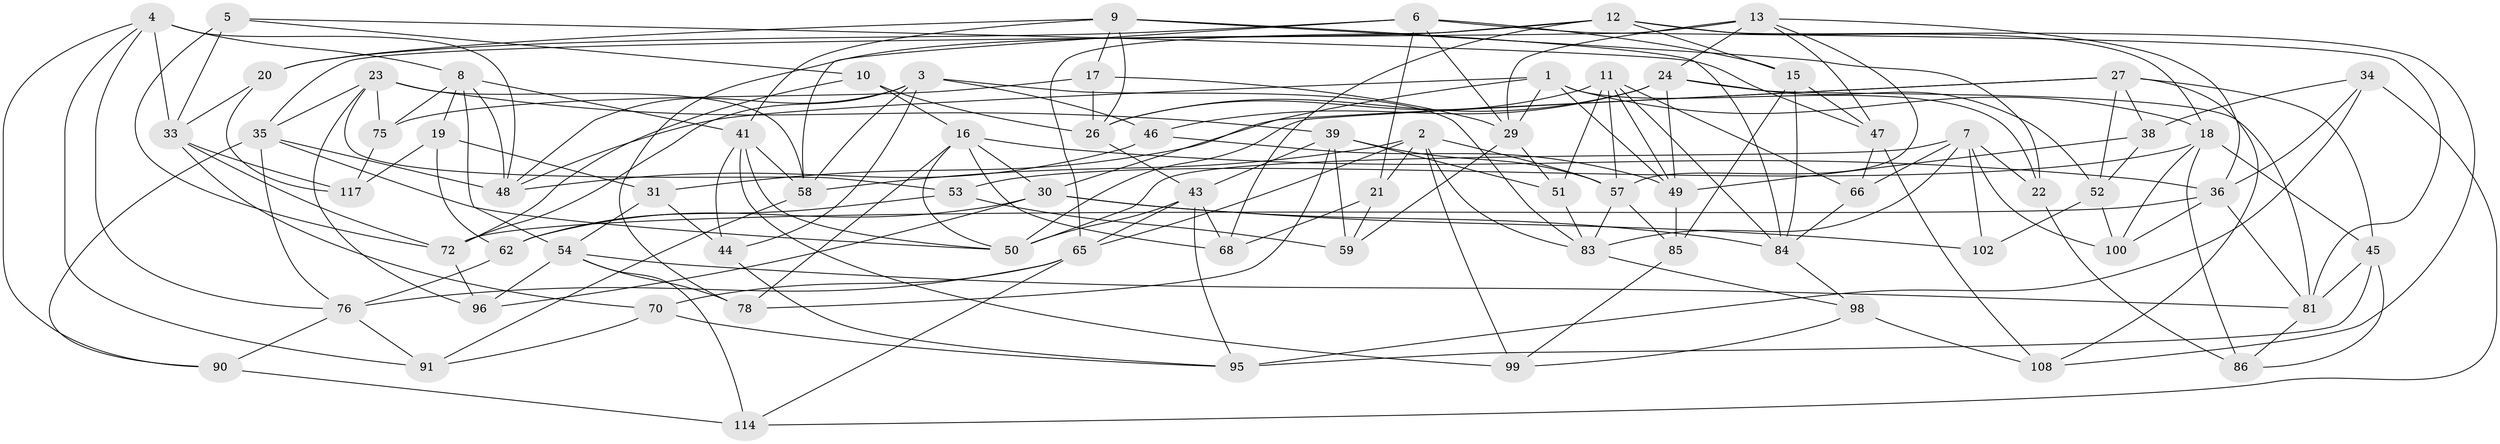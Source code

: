 // original degree distribution, {4: 1.0}
// Generated by graph-tools (version 1.1) at 2025/42/03/06/25 10:42:16]
// undirected, 75 vertices, 189 edges
graph export_dot {
graph [start="1"]
  node [color=gray90,style=filled];
  1 [super="+14"];
  2 [super="+28"];
  3 [super="+88"];
  4 [super="+113"];
  5;
  6 [super="+112"];
  7 [super="+32"];
  8 [super="+110"];
  9 [super="+80"];
  10;
  11 [super="+109"];
  12 [super="+82"];
  13 [super="+42"];
  15 [super="+37"];
  16 [super="+115"];
  17;
  18 [super="+101"];
  19;
  20;
  21;
  22;
  23 [super="+25"];
  24 [super="+64"];
  26 [super="+40"];
  27 [super="+73"];
  29 [super="+79"];
  30 [super="+67"];
  31;
  33 [super="+105"];
  34;
  35 [super="+106"];
  36 [super="+104"];
  38;
  39 [super="+92"];
  41 [super="+55"];
  43 [super="+69"];
  44;
  45 [super="+63"];
  46;
  47 [super="+56"];
  48 [super="+61"];
  49 [super="+60"];
  50 [super="+103"];
  51;
  52 [super="+71"];
  53;
  54 [super="+89"];
  57 [super="+77"];
  58 [super="+93"];
  59;
  62;
  65 [super="+87"];
  66;
  68;
  70;
  72 [super="+74"];
  75;
  76 [super="+97"];
  78;
  81 [super="+94"];
  83 [super="+111"];
  84 [super="+116"];
  85;
  86;
  90;
  91;
  95 [super="+107"];
  96;
  98;
  99;
  100;
  102;
  108;
  114;
  117;
  1 -- 22;
  1 -- 48;
  1 -- 29;
  1 -- 18;
  1 -- 30;
  1 -- 49;
  2 -- 99;
  2 -- 21;
  2 -- 65;
  2 -- 57;
  2 -- 83;
  2 -- 58;
  3 -- 48;
  3 -- 46;
  3 -- 83;
  3 -- 72;
  3 -- 58;
  3 -- 44;
  4 -- 91;
  4 -- 90;
  4 -- 76;
  4 -- 8;
  4 -- 33;
  4 -- 48;
  5 -- 47;
  5 -- 10;
  5 -- 33;
  5 -- 72;
  6 -- 21;
  6 -- 29;
  6 -- 20;
  6 -- 58;
  6 -- 81;
  6 -- 15;
  7 -- 22;
  7 -- 100;
  7 -- 83;
  7 -- 66;
  7 -- 50;
  7 -- 102;
  8 -- 19;
  8 -- 48;
  8 -- 75;
  8 -- 54;
  8 -- 41;
  9 -- 41;
  9 -- 22;
  9 -- 26;
  9 -- 20;
  9 -- 17;
  9 -- 84;
  10 -- 72;
  10 -- 16;
  10 -- 26;
  11 -- 84;
  11 -- 66;
  11 -- 57;
  11 -- 51;
  11 -- 49;
  11 -- 26;
  12 -- 68;
  12 -- 18;
  12 -- 65;
  12 -- 108;
  12 -- 78;
  12 -- 15;
  13 -- 35;
  13 -- 57;
  13 -- 47;
  13 -- 24;
  13 -- 29;
  13 -- 36;
  15 -- 47 [weight=2];
  15 -- 85;
  15 -- 84;
  16 -- 68;
  16 -- 36;
  16 -- 30;
  16 -- 50;
  16 -- 78;
  17 -- 75;
  17 -- 26;
  17 -- 29;
  18 -- 53;
  18 -- 86;
  18 -- 100;
  18 -- 45;
  19 -- 62;
  19 -- 117;
  19 -- 31;
  20 -- 117;
  20 -- 33;
  21 -- 68;
  21 -- 59;
  22 -- 86;
  23 -- 96;
  23 -- 75;
  23 -- 39;
  23 -- 53;
  23 -- 58;
  23 -- 35;
  24 -- 26;
  24 -- 81;
  24 -- 46;
  24 -- 49;
  24 -- 52;
  26 -- 43;
  27 -- 31;
  27 -- 52;
  27 -- 45;
  27 -- 50;
  27 -- 108;
  27 -- 38;
  29 -- 59;
  29 -- 51;
  30 -- 96;
  30 -- 62;
  30 -- 102;
  30 -- 84;
  31 -- 44;
  31 -- 54;
  33 -- 70;
  33 -- 117;
  33 -- 72;
  34 -- 95;
  34 -- 36;
  34 -- 114;
  34 -- 38;
  35 -- 76;
  35 -- 50;
  35 -- 48;
  35 -- 90;
  36 -- 81;
  36 -- 100;
  36 -- 72;
  38 -- 49;
  38 -- 52;
  39 -- 78;
  39 -- 51;
  39 -- 57;
  39 -- 43;
  39 -- 59;
  41 -- 58;
  41 -- 50;
  41 -- 99;
  41 -- 44;
  43 -- 65;
  43 -- 95;
  43 -- 50;
  43 -- 68;
  44 -- 95;
  45 -- 95 [weight=2];
  45 -- 86;
  45 -- 81;
  46 -- 48;
  46 -- 49;
  47 -- 66;
  47 -- 108;
  49 -- 85;
  51 -- 83;
  52 -- 100;
  52 -- 102 [weight=2];
  53 -- 59;
  53 -- 62;
  54 -- 78;
  54 -- 96;
  54 -- 114;
  54 -- 81;
  57 -- 85;
  57 -- 83;
  58 -- 91;
  62 -- 76;
  65 -- 114;
  65 -- 70;
  65 -- 76;
  66 -- 84;
  70 -- 95;
  70 -- 91;
  72 -- 96;
  75 -- 117;
  76 -- 91;
  76 -- 90;
  81 -- 86;
  83 -- 98;
  84 -- 98;
  85 -- 99;
  90 -- 114;
  98 -- 108;
  98 -- 99;
}
